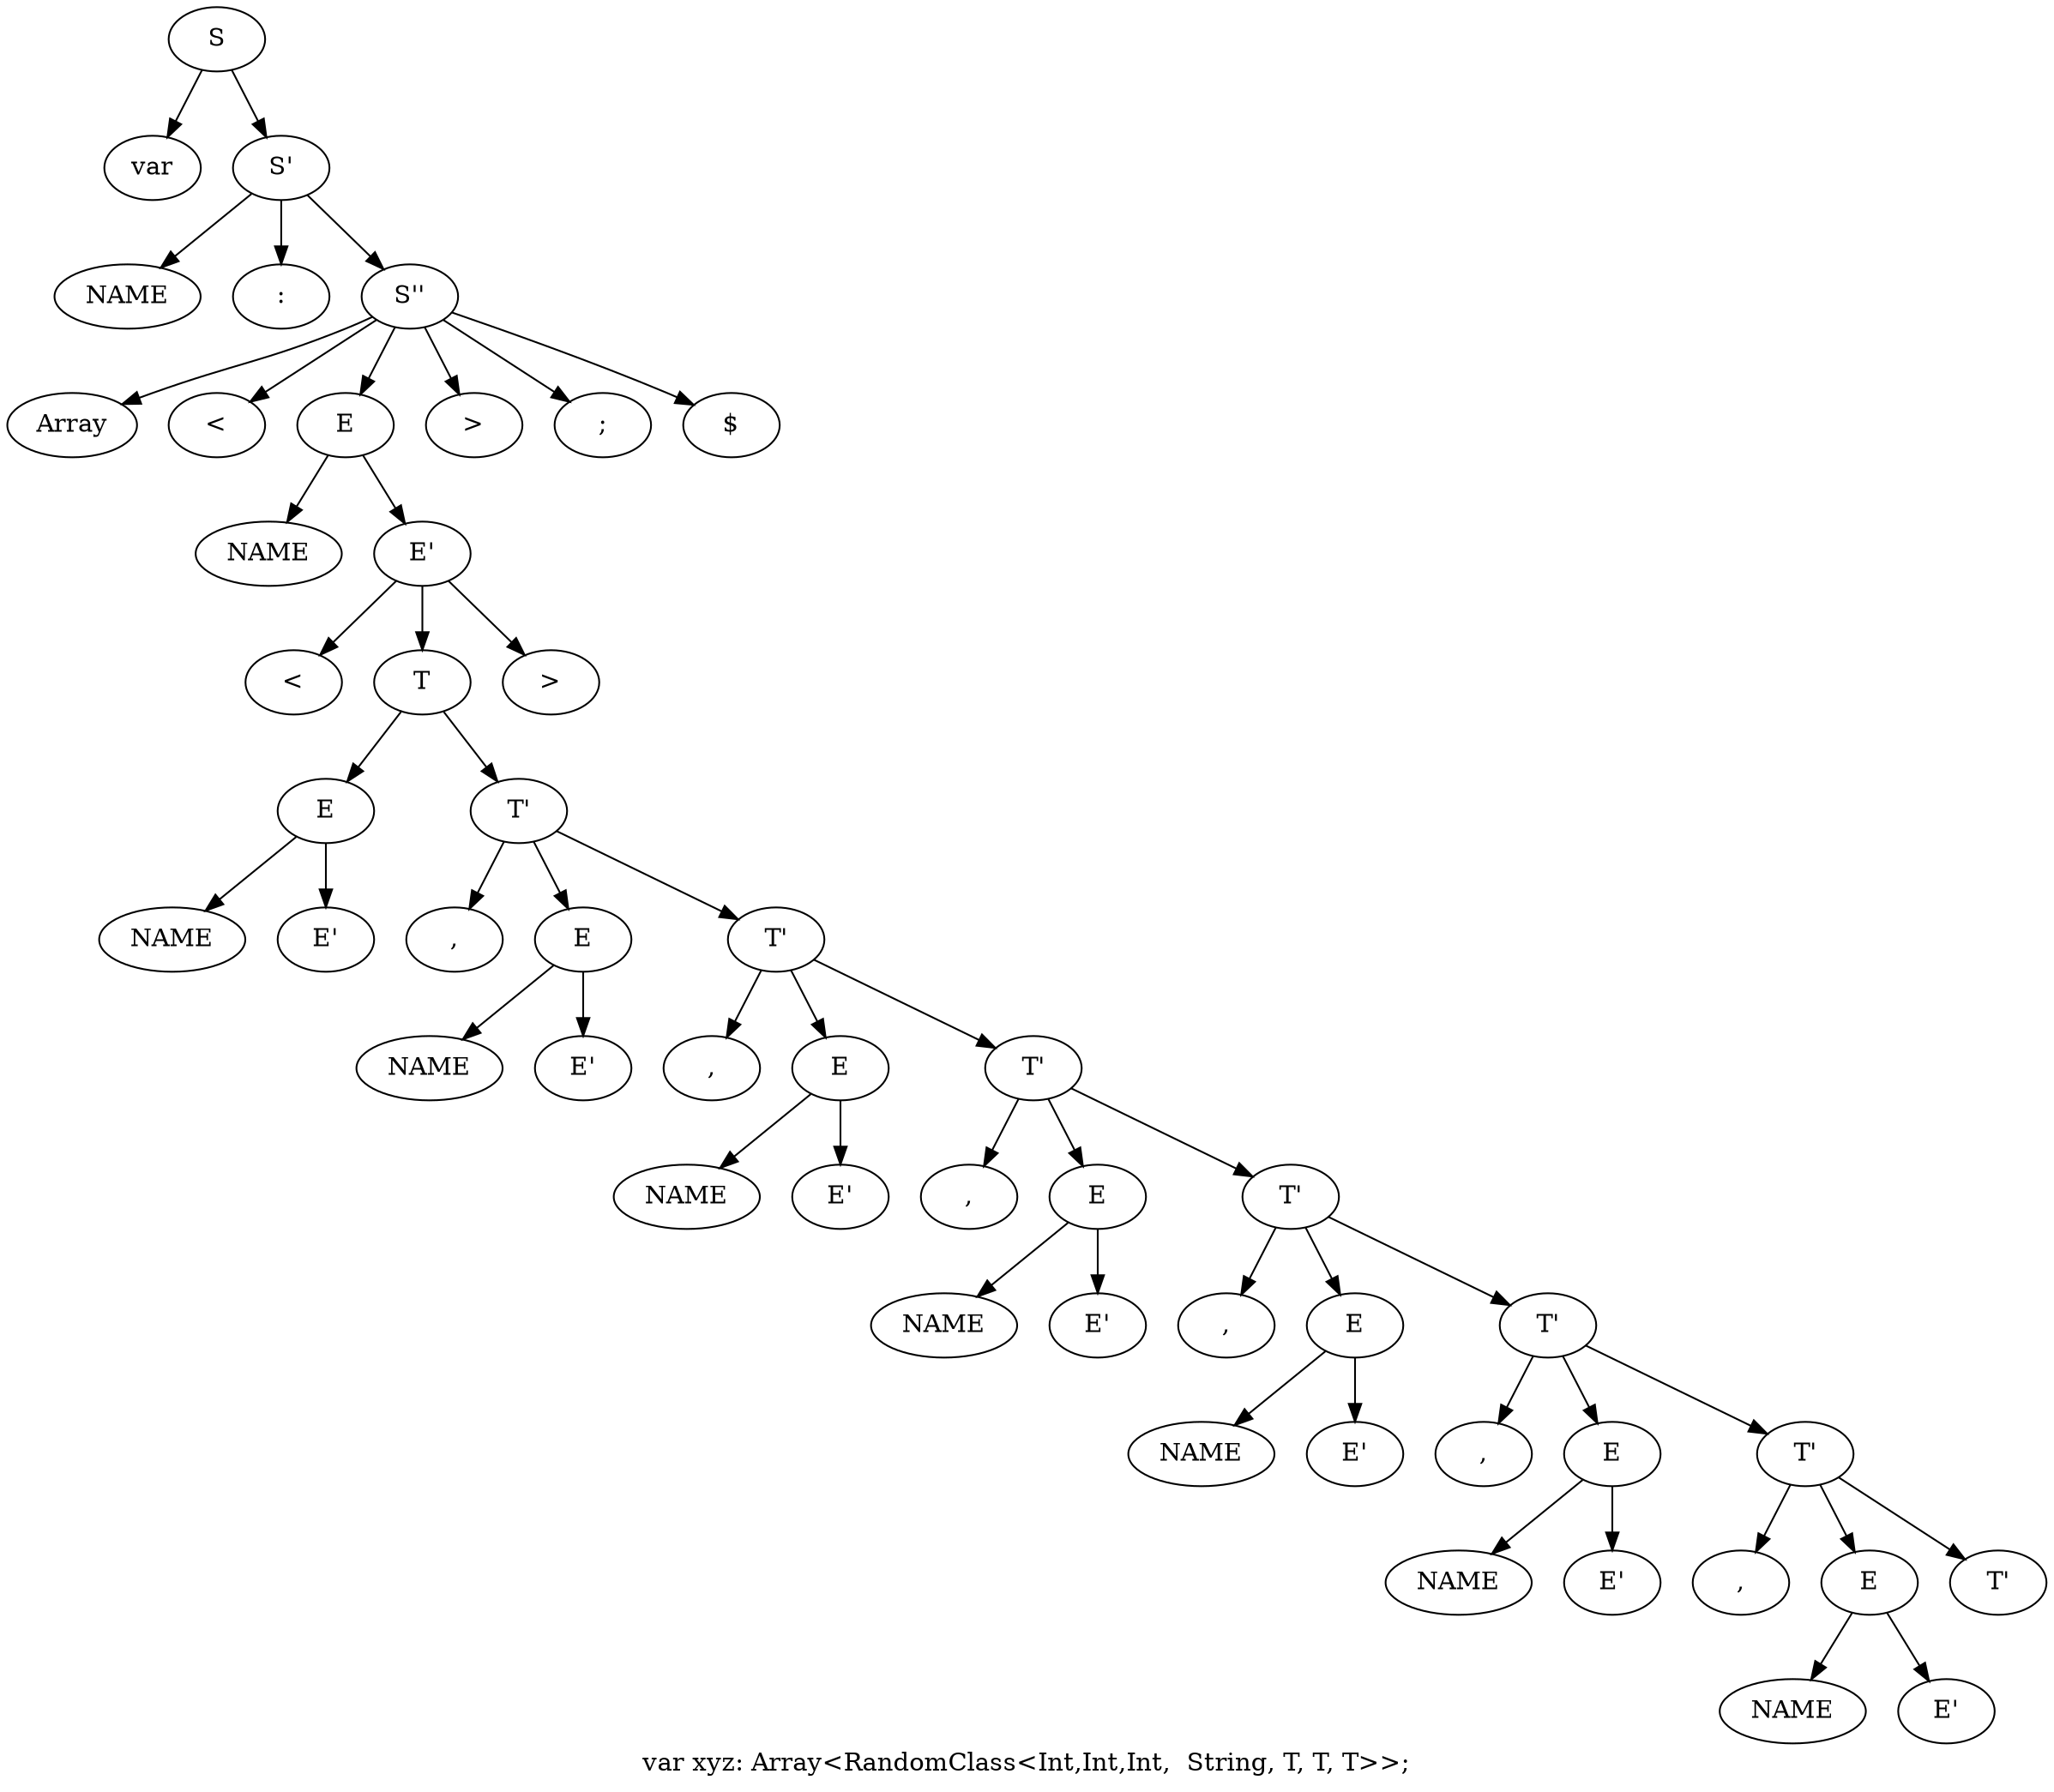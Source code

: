 digraph Tree {
"S129"[label="S"]
"S129" -> "var79";
"S129" -> "S'128";
"var79"[label="var"]
"S'128"[label="S'"]
"S'128" -> "NAME80";
"S'128" -> ":81";
"S'128" -> "S''82";
"NAME80"[label="NAME"]
":81"[label=":"]
"S''82"[label="S''"]
"S''82" -> "Array83";
"S''82" -> "<84";
"S''82" -> "E124";
"S''82" -> ">125";
"S''82" -> ";126";
"S''82" -> "$127";
"Array83"[label="Array"]
"<84"[label="<"]
"E124"[label="E"]
"E124" -> "NAME85";
"E124" -> "E'86";
"NAME85"[label="NAME"]
"E'86"[label="E'"]
"E'86" -> "<87";
"E'86" -> "T122";
"E'86" -> ">123";
"<87"[label="<"]
"T122"[label="T"]
"T122" -> "E90";
"T122" -> "T'91";
"E90"[label="E"]
"E90" -> "NAME88";
"E90" -> "E'89";
"NAME88"[label="NAME"]
"E'89"[label="E'"]
"T'91"[label="T'"]
"T'91" -> ",92";
"T'91" -> "E95";
"T'91" -> "T'96";
",92"[label=","]
"E95"[label="E"]
"E95" -> "NAME93";
"E95" -> "E'94";
"NAME93"[label="NAME"]
"E'94"[label="E'"]
"T'96"[label="T'"]
"T'96" -> ",97";
"T'96" -> "E100";
"T'96" -> "T'101";
",97"[label=","]
"E100"[label="E"]
"E100" -> "NAME98";
"E100" -> "E'99";
"NAME98"[label="NAME"]
"E'99"[label="E'"]
"T'101"[label="T'"]
"T'101" -> ",102";
"T'101" -> "E105";
"T'101" -> "T'106";
",102"[label=","]
"E105"[label="E"]
"E105" -> "NAME103";
"E105" -> "E'104";
"NAME103"[label="NAME"]
"E'104"[label="E'"]
"T'106"[label="T'"]
"T'106" -> ",107";
"T'106" -> "E110";
"T'106" -> "T'111";
",107"[label=","]
"E110"[label="E"]
"E110" -> "NAME108";
"E110" -> "E'109";
"NAME108"[label="NAME"]
"E'109"[label="E'"]
"T'111"[label="T'"]
"T'111" -> ",112";
"T'111" -> "E115";
"T'111" -> "T'116";
",112"[label=","]
"E115"[label="E"]
"E115" -> "NAME113";
"E115" -> "E'114";
"NAME113"[label="NAME"]
"E'114"[label="E'"]
"T'116"[label="T'"]
"T'116" -> ",117";
"T'116" -> "E120";
"T'116" -> "T'121";
",117"[label=","]
"E120"[label="E"]
"E120" -> "NAME118";
"E120" -> "E'119";
"NAME118"[label="NAME"]
"E'119"[label="E'"]
"T'121"[label="T'"]
">123"[label=">"]
">125"[label=">"]
";126"[label=";"]
"$127"[label="$"]
label="var xyz: Array<RandomClass<Int,Int,Int,  String, T, T, T>>;";
}